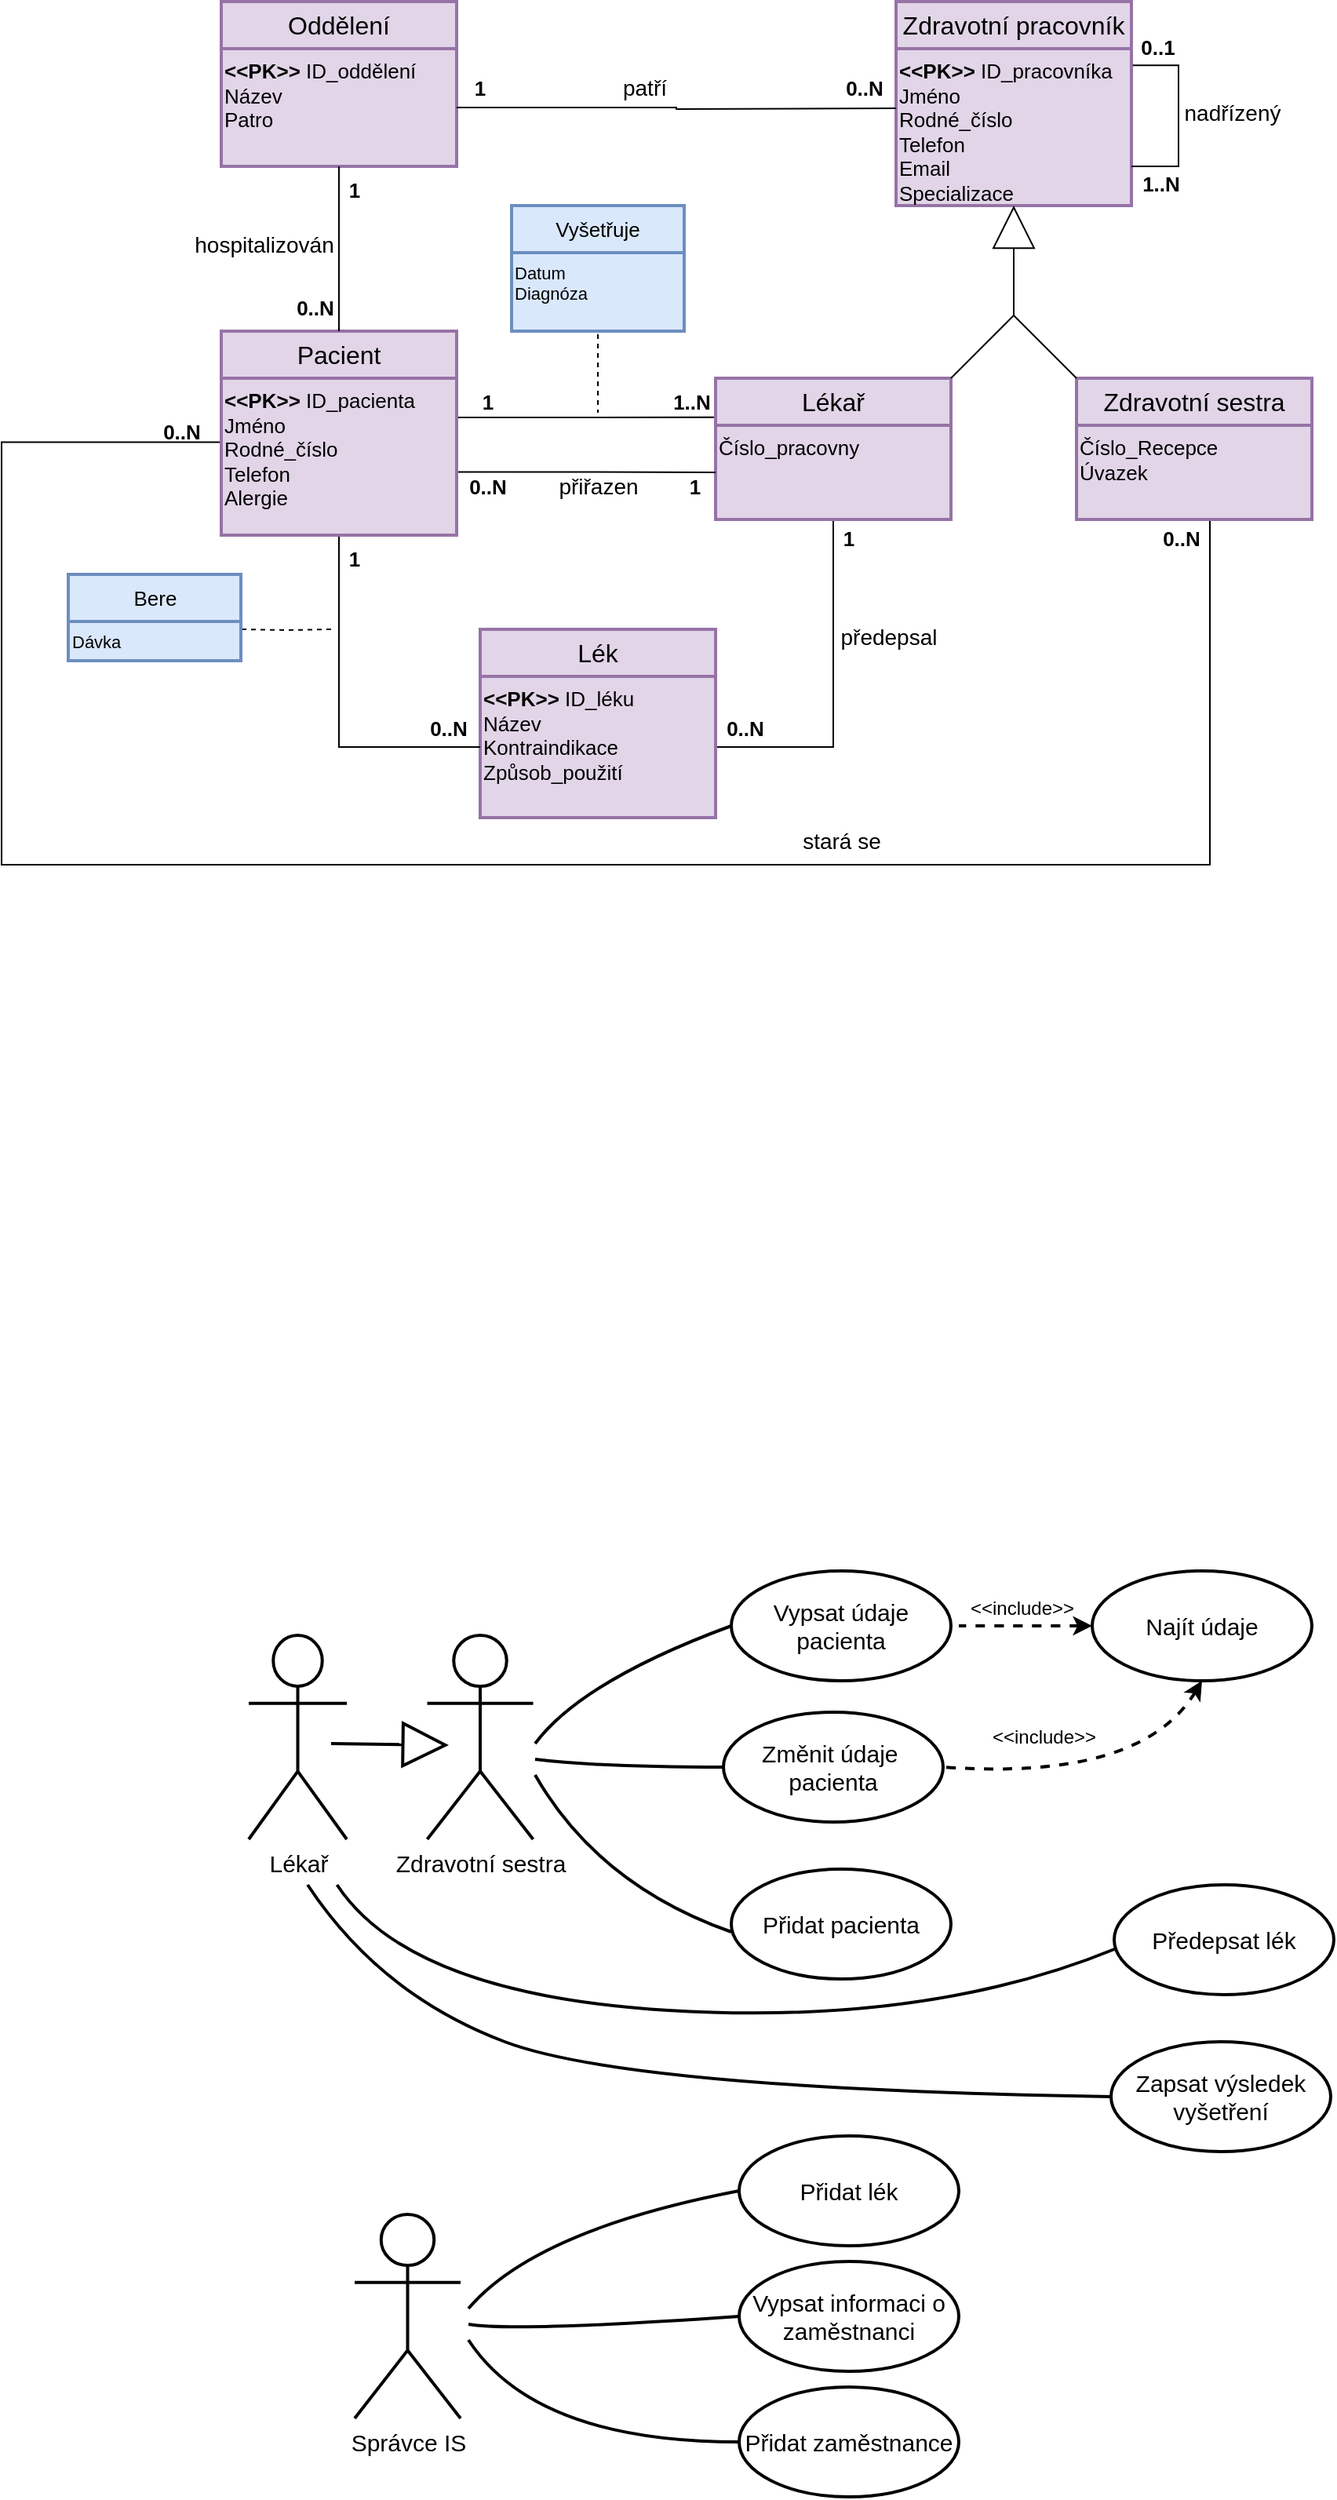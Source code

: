 <mxfile version="20.8.20" type="google"><diagram id="OpUs-0Fne8MDrM56O-mY" name="Страница 1"><mxGraphModel grid="1" page="1" gridSize="10" guides="1" tooltips="1" connect="1" arrows="1" fold="1" pageScale="1" pageWidth="120000000" pageHeight="160000000" math="0" shadow="0"><root><mxCell id="0"/><mxCell id="1" parent="0"/><mxCell id="_t09TbCNM2PwyLE084o1-31" style="edgeStyle=orthogonalEdgeStyle;rounded=0;orthogonalLoop=1;jettySize=auto;html=1;exitX=0.5;exitY=1;exitDx=0;exitDy=0;entryX=1;entryY=0.5;entryDx=0;entryDy=0;strokeColor=default;fontSize=13;endArrow=none;endFill=0;endSize=25;" edge="1" parent="1" source="9HoNzL88us0077guca9b-1" target="_t09TbCNM2PwyLE084o1-5"><mxGeometry relative="1" as="geometry"/></mxCell><mxCell id="9HoNzL88us0077guca9b-1" value="Číslo_pracovny" style="rounded=0;whiteSpace=wrap;html=1;fillColor=#e1d5e7;strokeColor=#9673a6;strokeWidth=2;align=left;movable=1;resizable=1;rotatable=1;deletable=1;editable=1;connectable=1;verticalAlign=top;fontSize=13;" vertex="1" parent="1"><mxGeometry x="2785" y="3190" width="150" height="60" as="geometry"/></mxCell><mxCell id="9HoNzL88us0077guca9b-3" value="&lt;font size=&quot;3&quot;&gt;Lékař&lt;/font&gt;" style="rounded=0;whiteSpace=wrap;html=1;fillColor=#e1d5e7;strokeColor=#9673a6;strokeWidth=2;movable=1;resizable=1;rotatable=1;deletable=1;editable=1;connectable=1;" vertex="1" parent="1"><mxGeometry x="2785" y="3160" width="150" height="30" as="geometry"/></mxCell><mxCell id="_t09TbCNM2PwyLE084o1-34" style="edgeStyle=orthogonalEdgeStyle;rounded=0;orthogonalLoop=1;jettySize=auto;html=1;exitX=0.25;exitY=1;exitDx=0;exitDy=0;entryX=-0.006;entryY=0.407;entryDx=0;entryDy=0;entryPerimeter=0;strokeColor=default;fontSize=13;endArrow=none;endFill=0;endSize=25;" edge="1" parent="1" source="_t09TbCNM2PwyLE084o1-1" target="_t09TbCNM2PwyLE084o1-7"><mxGeometry relative="1" as="geometry"><Array as="points"><mxPoint x="3100" y="3250"/><mxPoint x="3100" y="3470"/><mxPoint x="2330" y="3470"/><mxPoint x="2330" y="3201"/></Array></mxGeometry></mxCell><mxCell id="_t09TbCNM2PwyLE084o1-1" value="Číslo_Recepce&lt;br style=&quot;font-size: 13px;&quot;&gt;Úvazek" style="rounded=0;whiteSpace=wrap;html=1;fillColor=#e1d5e7;strokeColor=#9673a6;strokeWidth=2;align=left;movable=1;resizable=1;rotatable=1;deletable=1;editable=1;connectable=1;verticalAlign=top;fontSize=13;" vertex="1" parent="1"><mxGeometry x="3015" y="3190" width="150" height="60" as="geometry"/></mxCell><mxCell id="_t09TbCNM2PwyLE084o1-2" value="&lt;font size=&quot;3&quot;&gt;Zdravotní sestra&lt;/font&gt;" style="rounded=0;whiteSpace=wrap;html=1;fillColor=#e1d5e7;strokeColor=#9673a6;strokeWidth=2;movable=1;resizable=1;rotatable=1;deletable=1;editable=1;connectable=1;" vertex="1" parent="1"><mxGeometry x="3015" y="3160" width="150" height="30" as="geometry"/></mxCell><mxCell id="_t09TbCNM2PwyLE084o1-3" value="&lt;b style=&quot;font-size: 13px;&quot;&gt;&amp;lt;&amp;lt;PK&amp;gt;&amp;gt; &lt;/b&gt;ID_pracovníka&lt;br style=&quot;font-size: 13px;&quot;&gt;Jméno&lt;br style=&quot;font-size: 13px;&quot;&gt;Rodné_číslo&lt;br style=&quot;font-size: 13px;&quot;&gt;Telefon&lt;br style=&quot;font-size: 13px;&quot;&gt;Email&lt;br style=&quot;font-size: 13px;&quot;&gt;Specializace" style="rounded=0;whiteSpace=wrap;html=1;fillColor=#e1d5e7;strokeColor=#9673a6;strokeWidth=2;align=left;movable=1;resizable=1;rotatable=1;deletable=1;editable=1;connectable=1;verticalAlign=top;fontSize=13;" vertex="1" parent="1"><mxGeometry x="2900" y="2950" width="150" height="100" as="geometry"/></mxCell><mxCell id="_t09TbCNM2PwyLE084o1-4" value="&lt;font size=&quot;3&quot;&gt;Zdravotní pracovník&lt;/font&gt;" style="rounded=0;whiteSpace=wrap;html=1;fillColor=#e1d5e7;strokeColor=#9673a6;strokeWidth=2;movable=1;resizable=1;rotatable=1;deletable=1;editable=1;connectable=1;" vertex="1" parent="1"><mxGeometry x="2900" y="2920" width="150" height="30" as="geometry"/></mxCell><mxCell id="_t09TbCNM2PwyLE084o1-5" value="&lt;b style=&quot;font-size: 13px;&quot;&gt;&amp;lt;&amp;lt;PK&amp;gt;&amp;gt; &lt;/b&gt;ID_léku&lt;br style=&quot;font-size: 13px;&quot;&gt;Název&lt;br style=&quot;font-size: 13px;&quot;&gt;Kontraindikace&lt;br&gt;Způsob_použití&lt;br style=&quot;font-size: 13px;&quot;&gt;" style="rounded=0;whiteSpace=wrap;html=1;fillColor=#e1d5e7;strokeColor=#9673a6;strokeWidth=2;align=left;movable=1;resizable=1;rotatable=1;deletable=1;editable=1;connectable=1;verticalAlign=top;fontSize=13;" vertex="1" parent="1"><mxGeometry x="2635" y="3350" width="150" height="90" as="geometry"/></mxCell><mxCell id="_t09TbCNM2PwyLE084o1-6" value="&lt;font size=&quot;3&quot;&gt;Lék&lt;/font&gt;" style="rounded=0;whiteSpace=wrap;html=1;fillColor=#e1d5e7;strokeColor=#9673a6;strokeWidth=2;movable=1;resizable=1;rotatable=1;deletable=1;editable=1;connectable=1;" vertex="1" parent="1"><mxGeometry x="2635" y="3320" width="150" height="30" as="geometry"/></mxCell><mxCell id="_t09TbCNM2PwyLE084o1-30" style="edgeStyle=orthogonalEdgeStyle;rounded=0;orthogonalLoop=1;jettySize=auto;html=1;exitX=0.5;exitY=1;exitDx=0;exitDy=0;entryX=0;entryY=0.5;entryDx=0;entryDy=0;strokeColor=default;fontSize=13;endArrow=none;endFill=0;endSize=25;" edge="1" parent="1" source="_t09TbCNM2PwyLE084o1-7" target="_t09TbCNM2PwyLE084o1-5"><mxGeometry relative="1" as="geometry"><Array as="points"><mxPoint x="2545" y="3395"/></Array></mxGeometry></mxCell><mxCell id="_t09TbCNM2PwyLE084o1-32" style="edgeStyle=orthogonalEdgeStyle;rounded=0;orthogonalLoop=1;jettySize=auto;html=1;exitX=1;exitY=0.25;exitDx=0;exitDy=0;entryX=-0.007;entryY=0.831;entryDx=0;entryDy=0;strokeColor=default;fontSize=13;endArrow=none;endFill=0;endSize=25;entryPerimeter=0;" edge="1" parent="1" source="_t09TbCNM2PwyLE084o1-7" target="9HoNzL88us0077guca9b-3"><mxGeometry relative="1" as="geometry"><Array as="points"/></mxGeometry></mxCell><mxCell id="_t09TbCNM2PwyLE084o1-40" style="edgeStyle=orthogonalEdgeStyle;rounded=0;orthogonalLoop=1;jettySize=auto;html=1;exitX=0.997;exitY=0.597;exitDx=0;exitDy=0;entryX=0;entryY=0.5;entryDx=0;entryDy=0;strokeColor=default;fontSize=13;endArrow=none;endFill=0;endSize=25;exitPerimeter=0;" edge="1" parent="1" source="_t09TbCNM2PwyLE084o1-7" target="9HoNzL88us0077guca9b-1"><mxGeometry relative="1" as="geometry"><Array as="points"><mxPoint x="2703" y="3220"/></Array></mxGeometry></mxCell><mxCell id="_t09TbCNM2PwyLE084o1-7" value="&lt;b style=&quot;font-size: 13px;&quot;&gt;&amp;lt;&amp;lt;PK&amp;gt;&amp;gt; &lt;/b&gt;ID_pacienta&lt;br style=&quot;font-size: 13px;&quot;&gt;Jméno&lt;br style=&quot;font-size: 13px;&quot;&gt;Rodné_číslo&lt;br style=&quot;font-size: 13px;&quot;&gt;Telefon&lt;br style=&quot;font-size: 13px;&quot;&gt;Alergie" style="rounded=0;whiteSpace=wrap;html=1;fillColor=#e1d5e7;strokeColor=#9673a6;strokeWidth=2;align=left;movable=1;resizable=1;rotatable=1;deletable=1;editable=1;connectable=1;verticalAlign=top;fontSize=13;" vertex="1" parent="1"><mxGeometry x="2470" y="3160" width="150" height="100" as="geometry"/></mxCell><mxCell id="_t09TbCNM2PwyLE084o1-8" value="&lt;font size=&quot;3&quot;&gt;Pacient&lt;/font&gt;" style="rounded=0;whiteSpace=wrap;html=1;fillColor=#e1d5e7;strokeColor=#9673a6;strokeWidth=2;movable=1;resizable=1;rotatable=1;deletable=1;editable=1;connectable=1;" vertex="1" parent="1"><mxGeometry x="2470" y="3130" width="150" height="30" as="geometry"/></mxCell><mxCell id="_t09TbCNM2PwyLE084o1-10" value="" style="endArrow=block;endSize=25;endFill=0;html=1;rounded=0;strokeColor=default;entryX=0.5;entryY=1;entryDx=0;entryDy=0;" edge="1" parent="1" target="_t09TbCNM2PwyLE084o1-3"><mxGeometry width="160" relative="1" as="geometry"><mxPoint x="2975" y="3120" as="sourcePoint"/><mxPoint x="2980" y="3060" as="targetPoint"/></mxGeometry></mxCell><mxCell id="_t09TbCNM2PwyLE084o1-14" value="" style="endArrow=none;html=1;rounded=0;strokeColor=default;endSize=25;" edge="1" parent="1"><mxGeometry width="50" height="50" relative="1" as="geometry"><mxPoint x="2935" y="3160" as="sourcePoint"/><mxPoint x="2975" y="3120" as="targetPoint"/><Array as="points"><mxPoint x="2955" y="3140"/></Array></mxGeometry></mxCell><mxCell id="_t09TbCNM2PwyLE084o1-15" value="" style="endArrow=none;html=1;rounded=0;strokeColor=default;endSize=25;" edge="1" parent="1"><mxGeometry width="50" height="50" relative="1" as="geometry"><mxPoint x="3015" y="3160" as="sourcePoint"/><mxPoint x="2975" y="3120" as="targetPoint"/><Array as="points"><mxPoint x="2995" y="3140"/></Array></mxGeometry></mxCell><mxCell id="_t09TbCNM2PwyLE084o1-16" value="&lt;b style=&quot;font-size: 13px;&quot;&gt;&amp;lt;&amp;lt;PK&amp;gt;&amp;gt; &lt;/b&gt;ID_oddělení&lt;br style=&quot;font-size: 13px;&quot;&gt;Název&lt;br style=&quot;font-size: 13px;&quot;&gt;Patro" style="rounded=0;whiteSpace=wrap;html=1;fillColor=#e1d5e7;strokeColor=#9673a6;strokeWidth=2;align=left;movable=1;resizable=1;rotatable=1;deletable=1;editable=1;connectable=1;verticalAlign=top;fontSize=13;" vertex="1" parent="1"><mxGeometry x="2470" y="2950" width="150" height="75" as="geometry"/></mxCell><mxCell id="_t09TbCNM2PwyLE084o1-17" value="&lt;font size=&quot;3&quot;&gt;Oddělení&lt;/font&gt;" style="rounded=0;whiteSpace=wrap;html=1;fillColor=#e1d5e7;strokeColor=#9673a6;strokeWidth=2;movable=1;resizable=1;rotatable=1;deletable=1;editable=1;connectable=1;" vertex="1" parent="1"><mxGeometry x="2470" y="2920" width="150" height="30" as="geometry"/></mxCell><mxCell id="_t09TbCNM2PwyLE084o1-29" style="edgeStyle=orthogonalEdgeStyle;rounded=0;orthogonalLoop=1;jettySize=auto;html=1;exitX=1;exitY=0.5;exitDx=0;exitDy=0;strokeColor=default;fontSize=13;endArrow=none;endFill=0;endSize=25;" edge="1" parent="1" source="_t09TbCNM2PwyLE084o1-16"><mxGeometry relative="1" as="geometry"><mxPoint x="2900" y="2988" as="targetPoint"/></mxGeometry></mxCell><mxCell id="MV0ufPwMMF4zxcNxpo7Z-10" value="&lt;font style=&quot;font-size: 13px;&quot;&gt;&lt;b&gt;0..N&lt;/b&gt;&lt;/font&gt;" style="text;html=1;strokeColor=none;fillColor=none;align=center;verticalAlign=middle;whiteSpace=wrap;rounded=0;" vertex="1" parent="1"><mxGeometry x="2850" y="2960" width="60" height="30" as="geometry"/></mxCell><mxCell id="_t09TbCNM2PwyLE084o1-33" style="edgeStyle=orthogonalEdgeStyle;rounded=0;orthogonalLoop=1;jettySize=auto;html=1;exitX=0.5;exitY=1;exitDx=0;exitDy=0;entryX=0.5;entryY=0;entryDx=0;entryDy=0;strokeColor=default;fontSize=13;endArrow=none;endFill=0;endSize=25;" edge="1" parent="1" source="_t09TbCNM2PwyLE084o1-16" target="_t09TbCNM2PwyLE084o1-8"><mxGeometry relative="1" as="geometry"/></mxCell><mxCell id="MV0ufPwMMF4zxcNxpo7Z-11" value="&lt;font style=&quot;font-size: 13px;&quot;&gt;&lt;b&gt;1&lt;/b&gt;&lt;/font&gt;" style="text;html=1;strokeColor=none;fillColor=none;align=center;verticalAlign=middle;whiteSpace=wrap;rounded=0;" vertex="1" parent="1"><mxGeometry x="2620" y="2960" width="30" height="30" as="geometry"/></mxCell><mxCell id="MV0ufPwMMF4zxcNxpo7Z-12" value="&lt;font style=&quot;font-size: 14px;&quot;&gt;patří&lt;/font&gt;" style="text;html=1;strokeColor=none;fillColor=none;align=center;verticalAlign=middle;whiteSpace=wrap;rounded=0;fontSize=14;" vertex="1" parent="1"><mxGeometry x="2710" y="2960" width="60" height="30" as="geometry"/></mxCell><mxCell id="_t09TbCNM2PwyLE084o1-39" style="edgeStyle=orthogonalEdgeStyle;rounded=0;orthogonalLoop=1;jettySize=auto;html=1;exitX=0.5;exitY=1;exitDx=0;exitDy=0;strokeColor=default;fontSize=13;endArrow=none;endFill=0;endSize=25;dashed=1;" edge="1" parent="1"><mxGeometry relative="1" as="geometry"><mxPoint x="2710" y="3182" as="targetPoint"/><mxPoint x="2710" y="3132" as="sourcePoint"/></mxGeometry></mxCell><mxCell id="_t09TbCNM2PwyLE084o1-35" value="Datum&lt;br style=&quot;font-size: 11px;&quot;&gt;Diagnóza" style="rounded=0;whiteSpace=wrap;html=1;fillColor=#dae8fc;strokeColor=#6c8ebf;strokeWidth=2;align=left;movable=1;resizable=1;rotatable=1;deletable=1;editable=1;connectable=1;verticalAlign=top;fontSize=11;" vertex="1" parent="1"><mxGeometry x="2655" y="3080" width="110" height="50" as="geometry"/></mxCell><mxCell id="_t09TbCNM2PwyLE084o1-36" value="&lt;font style=&quot;font-size: 13px;&quot;&gt;Vyšetřuje&lt;/font&gt;" style="rounded=0;whiteSpace=wrap;html=1;fillColor=#dae8fc;strokeColor=#6c8ebf;strokeWidth=2;movable=1;resizable=1;rotatable=1;deletable=1;editable=1;connectable=1;fontSize=13;" vertex="1" parent="1"><mxGeometry x="2655" y="3050" width="110" height="30" as="geometry"/></mxCell><mxCell id="MV0ufPwMMF4zxcNxpo7Z-14" value="&lt;font style=&quot;font-size: 13px;&quot;&gt;&lt;b&gt;1&lt;/b&gt;&lt;/font&gt;" style="text;html=1;strokeColor=none;fillColor=none;align=center;verticalAlign=middle;whiteSpace=wrap;rounded=0;" vertex="1" parent="1"><mxGeometry x="2540" y="3025" width="30" height="30" as="geometry"/></mxCell><mxCell id="MV0ufPwMMF4zxcNxpo7Z-13" value="&lt;font style=&quot;font-size: 14px;&quot;&gt;hospitalizován&lt;/font&gt;" style="text;html=1;strokeColor=none;fillColor=none;align=center;verticalAlign=middle;whiteSpace=wrap;rounded=0;fontSize=14;rotation=0;" vertex="1" parent="1"><mxGeometry x="2440" y="3060" width="115" height="30" as="geometry"/></mxCell><mxCell id="MV0ufPwMMF4zxcNxpo7Z-15" value="&lt;font style=&quot;font-size: 13px;&quot;&gt;&lt;b&gt;0..N&lt;/b&gt;&lt;/font&gt;" style="text;html=1;strokeColor=none;fillColor=none;align=center;verticalAlign=middle;whiteSpace=wrap;rounded=0;" vertex="1" parent="1"><mxGeometry x="2500" y="3100" width="60" height="30" as="geometry"/></mxCell><mxCell id="MV0ufPwMMF4zxcNxpo7Z-16" value="&lt;b style=&quot;border-color: var(--border-color); font-size: 13px;&quot;&gt;1..N&lt;/b&gt;" style="text;html=1;strokeColor=none;fillColor=none;align=center;verticalAlign=middle;whiteSpace=wrap;rounded=0;" vertex="1" parent="1"><mxGeometry x="2755" y="3167.5" width="30" height="15" as="geometry"/></mxCell><mxCell id="MV0ufPwMMF4zxcNxpo7Z-17" value="&lt;span style=&quot;font-size: 13px;&quot;&gt;&lt;b&gt;1&lt;/b&gt;&lt;/span&gt;" style="text;html=1;strokeColor=none;fillColor=none;align=center;verticalAlign=middle;whiteSpace=wrap;rounded=0;" vertex="1" parent="1"><mxGeometry x="2610" y="3160" width="60" height="30" as="geometry"/></mxCell><mxCell id="_t09TbCNM2PwyLE084o1-41" value="přiřazen" style="text;html=1;align=center;verticalAlign=middle;resizable=0;points=[];autosize=1;strokeColor=none;fillColor=none;fontSize=14;" vertex="1" parent="1"><mxGeometry x="2675" y="3214" width="70" height="30" as="geometry"/></mxCell><mxCell id="_t09TbCNM2PwyLE084o1-42" value="&lt;font style=&quot;font-size: 13px;&quot;&gt;&lt;b&gt;0..N&lt;/b&gt;&lt;/font&gt;" style="text;html=1;strokeColor=none;fillColor=none;align=center;verticalAlign=middle;whiteSpace=wrap;rounded=0;" vertex="1" parent="1"><mxGeometry x="2610" y="3214" width="60" height="30" as="geometry"/></mxCell><mxCell id="_t09TbCNM2PwyLE084o1-43" value="&lt;span style=&quot;font-size: 13px;&quot;&gt;&lt;b&gt;1&lt;/b&gt;&lt;/span&gt;" style="text;html=1;strokeColor=none;fillColor=none;align=center;verticalAlign=middle;whiteSpace=wrap;rounded=0;" vertex="1" parent="1"><mxGeometry x="2757" y="3221.5" width="30" height="15" as="geometry"/></mxCell><mxCell id="_t09TbCNM2PwyLE084o1-44" value="předepsal" style="text;html=1;align=center;verticalAlign=middle;resizable=0;points=[];autosize=1;strokeColor=none;fillColor=none;fontSize=14;" vertex="1" parent="1"><mxGeometry x="2855" y="3310" width="80" height="30" as="geometry"/></mxCell><mxCell id="_t09TbCNM2PwyLE084o1-45" style="edgeStyle=orthogonalEdgeStyle;rounded=0;orthogonalLoop=1;jettySize=auto;html=1;entryX=1.006;entryY=0.106;entryDx=0;entryDy=0;entryPerimeter=0;strokeColor=default;fontSize=13;endArrow=none;endFill=0;endSize=25;" edge="1" parent="1" target="_t09TbCNM2PwyLE084o1-3"><mxGeometry relative="1" as="geometry"><mxPoint x="3050" y="3025" as="sourcePoint"/><Array as="points"><mxPoint x="3080" y="3025"/><mxPoint x="3080" y="2961"/></Array></mxGeometry></mxCell><mxCell id="_t09TbCNM2PwyLE084o1-46" value="nadřízený" style="text;html=1;align=center;verticalAlign=middle;resizable=0;points=[];autosize=1;strokeColor=none;fillColor=none;fontSize=14;" vertex="1" parent="1"><mxGeometry x="3074" y="2975.5" width="80" height="30" as="geometry"/></mxCell><mxCell id="_t09TbCNM2PwyLE084o1-48" value="&lt;font style=&quot;font-size: 13px;&quot;&gt;&lt;b&gt;0..1&lt;/b&gt;&lt;/font&gt;" style="text;html=1;strokeColor=none;fillColor=none;align=center;verticalAlign=middle;whiteSpace=wrap;rounded=0;" vertex="1" parent="1"><mxGeometry x="3037" y="2934" width="60" height="30" as="geometry"/></mxCell><mxCell id="_t09TbCNM2PwyLE084o1-49" value="&lt;font style=&quot;font-size: 13px;&quot;&gt;&lt;b&gt;1..N&lt;/b&gt;&lt;/font&gt;" style="text;html=1;strokeColor=none;fillColor=none;align=center;verticalAlign=middle;whiteSpace=wrap;rounded=0;" vertex="1" parent="1"><mxGeometry x="3039" y="3021" width="60" height="30" as="geometry"/></mxCell><mxCell id="_t09TbCNM2PwyLE084o1-50" value="&lt;b style=&quot;border-color: var(--border-color); font-size: 13px;&quot;&gt;1&lt;/b&gt;" style="text;html=1;strokeColor=none;fillColor=none;align=center;verticalAlign=middle;whiteSpace=wrap;rounded=0;" vertex="1" parent="1"><mxGeometry x="2855" y="3254" width="30" height="15" as="geometry"/></mxCell><mxCell id="_t09TbCNM2PwyLE084o1-51" value="&lt;b style=&quot;border-color: var(--border-color); font-size: 13px;&quot;&gt;0..N&lt;/b&gt;" style="text;html=1;strokeColor=none;fillColor=none;align=center;verticalAlign=middle;whiteSpace=wrap;rounded=0;" vertex="1" parent="1"><mxGeometry x="2789" y="3375" width="30" height="15" as="geometry"/></mxCell><mxCell id="_t09TbCNM2PwyLE084o1-53" value="&lt;font style=&quot;font-size: 13px;&quot;&gt;&lt;b&gt;0..N&lt;/b&gt;&lt;/font&gt;" style="text;html=1;strokeColor=none;fillColor=none;align=center;verticalAlign=middle;whiteSpace=wrap;rounded=0;" vertex="1" parent="1"><mxGeometry x="2585" y="3367.5" width="60" height="30" as="geometry"/></mxCell><mxCell id="_t09TbCNM2PwyLE084o1-54" value="&lt;font style=&quot;font-size: 13px;&quot;&gt;&lt;b&gt;1&lt;/b&gt;&lt;/font&gt;" style="text;html=1;strokeColor=none;fillColor=none;align=center;verticalAlign=middle;whiteSpace=wrap;rounded=0;" vertex="1" parent="1"><mxGeometry x="2525" y="3260" width="60" height="30" as="geometry"/></mxCell><mxCell id="_t09TbCNM2PwyLE084o1-56" value="stará se" style="text;html=1;align=center;verticalAlign=middle;resizable=0;points=[];autosize=1;strokeColor=none;fillColor=none;fontSize=14;" vertex="1" parent="1"><mxGeometry x="2830" y="3440" width="70" height="30" as="geometry"/></mxCell><mxCell id="MV0ufPwMMF4zxcNxpo7Z-19" value="&lt;b style=&quot;border-color: var(--border-color); font-size: 13px;&quot;&gt;0..N&lt;/b&gt;" style="text;html=1;strokeColor=none;fillColor=none;align=center;verticalAlign=middle;whiteSpace=wrap;rounded=0;" vertex="1" parent="1"><mxGeometry x="3067" y="3254" width="30" height="15" as="geometry"/></mxCell><mxCell id="MV0ufPwMMF4zxcNxpo7Z-20" value="&lt;b style=&quot;border-color: var(--border-color); font-size: 13px;&quot;&gt;0..N&lt;/b&gt;" style="text;html=1;strokeColor=none;fillColor=none;align=center;verticalAlign=middle;whiteSpace=wrap;rounded=0;" vertex="1" parent="1"><mxGeometry x="2430" y="3186" width="30" height="15" as="geometry"/></mxCell><mxCell id="MV0ufPwMMF4zxcNxpo7Z-21" value="&lt;font style=&quot;font-size: 15px;&quot;&gt;Lékař&lt;/font&gt;" style="shape=umlActor;verticalLabelPosition=bottom;verticalAlign=top;html=1;outlineConnect=0;fontSize=13;strokeWidth=2;" vertex="1" parent="1"><mxGeometry x="2487.5" y="3961" width="62.5" height="130" as="geometry"/></mxCell><mxCell id="MV0ufPwMMF4zxcNxpo7Z-24" style="edgeStyle=orthogonalEdgeStyle;rounded=0;orthogonalLoop=1;jettySize=auto;html=1;strokeColor=default;fontSize=13;endArrow=none;endFill=0;endSize=25;dashed=1;entryX=1;entryY=0.2;entryDx=0;entryDy=0;entryPerimeter=0;" edge="1" parent="1" target="MV0ufPwMMF4zxcNxpo7Z-25"><mxGeometry relative="1" as="geometry"><mxPoint x="2480" y="3320" as="targetPoint"/><mxPoint x="2540" y="3320" as="sourcePoint"/></mxGeometry></mxCell><mxCell id="MV0ufPwMMF4zxcNxpo7Z-25" value="Dávka" style="rounded=0;whiteSpace=wrap;html=1;fillColor=#dae8fc;strokeColor=#6c8ebf;strokeWidth=2;align=left;movable=1;resizable=1;rotatable=1;deletable=1;editable=1;connectable=1;verticalAlign=top;fontSize=11;" vertex="1" parent="1"><mxGeometry x="2372.5" y="3315" width="110" height="25" as="geometry"/></mxCell><mxCell id="MV0ufPwMMF4zxcNxpo7Z-26" value="&lt;font style=&quot;font-size: 13px;&quot;&gt;Bere&lt;/font&gt;" style="rounded=0;whiteSpace=wrap;html=1;fillColor=#dae8fc;strokeColor=#6c8ebf;strokeWidth=2;movable=1;resizable=1;rotatable=1;deletable=1;editable=1;connectable=1;fontSize=13;" vertex="1" parent="1"><mxGeometry x="2372.5" y="3285" width="110" height="30" as="geometry"/></mxCell><mxCell id="MV0ufPwMMF4zxcNxpo7Z-28" value="&lt;font style=&quot;font-size: 15px;&quot;&gt;Zdravotní sestra&lt;/font&gt;" style="shape=umlActor;verticalLabelPosition=bottom;verticalAlign=top;html=1;outlineConnect=0;fontSize=13;strokeWidth=2;" vertex="1" parent="1"><mxGeometry x="2601.25" y="3961" width="67.5" height="130" as="geometry"/></mxCell><mxCell id="8tlySnQhfrLnsO_R7Yhq-1" value="&lt;font style=&quot;font-size: 15px;&quot;&gt;Správce IS&lt;/font&gt;" style="shape=umlActor;verticalLabelPosition=bottom;verticalAlign=top;html=1;outlineConnect=0;fontSize=13;strokeWidth=2;" vertex="1" parent="1"><mxGeometry x="2555" y="4330" width="67.5" height="130" as="geometry"/></mxCell><mxCell id="MV0ufPwMMF4zxcNxpo7Z-35" value="" style="endArrow=block;endSize=25;endFill=0;html=1;rounded=0;strokeColor=default;entryX=0.5;entryY=1;entryDx=0;entryDy=0;strokeWidth=2;" edge="1" parent="1"><mxGeometry width="160" relative="1" as="geometry"><mxPoint x="2540" y="4030" as="sourcePoint"/><mxPoint x="2615" y="4031" as="targetPoint"/></mxGeometry></mxCell><mxCell id="MV0ufPwMMF4zxcNxpo7Z-36" value="Vypsat údaje pacienta" style="ellipse;whiteSpace=wrap;html=1;strokeWidth=2;fontSize=15;" vertex="1" parent="1"><mxGeometry x="2795" y="3920" width="140" height="70" as="geometry"/></mxCell><mxCell id="MV0ufPwMMF4zxcNxpo7Z-37" value="Změnit údaje&amp;nbsp; pacienta" style="ellipse;whiteSpace=wrap;html=1;strokeWidth=2;fontSize=15;" vertex="1" parent="1"><mxGeometry x="2790" y="4010" width="140" height="70" as="geometry"/></mxCell><mxCell id="MV0ufPwMMF4zxcNxpo7Z-38" value="Přidat lék" style="ellipse;whiteSpace=wrap;html=1;strokeWidth=2;fontSize=15;" vertex="1" parent="1"><mxGeometry x="2800" y="4280" width="140" height="70" as="geometry"/></mxCell><mxCell id="MV0ufPwMMF4zxcNxpo7Z-40" value="Najít údaje" style="ellipse;whiteSpace=wrap;html=1;strokeWidth=2;fontSize=15;" vertex="1" parent="1"><mxGeometry x="3025" y="3920" width="140" height="70" as="geometry"/></mxCell><mxCell id="8tlySnQhfrLnsO_R7Yhq-6" value="Přidat pacienta" style="ellipse;whiteSpace=wrap;html=1;strokeWidth=2;fontSize=15;" vertex="1" parent="1"><mxGeometry x="2795" y="4110" width="140" height="70" as="geometry"/></mxCell><mxCell id="8tlySnQhfrLnsO_R7Yhq-7" value="Vypsat informaci o zaměstnanci" style="ellipse;whiteSpace=wrap;html=1;strokeWidth=2;fontSize=15;" vertex="1" parent="1"><mxGeometry x="2800" y="4360" width="140" height="70" as="geometry"/></mxCell><mxCell id="8tlySnQhfrLnsO_R7Yhq-8" value="Přidat zaměstnance" style="ellipse;whiteSpace=wrap;html=1;strokeWidth=2;fontSize=15;" vertex="1" parent="1"><mxGeometry x="2800" y="4440" width="140" height="70" as="geometry"/></mxCell><mxCell id="8tlySnQhfrLnsO_R7Yhq-9" value="" style="curved=1;endArrow=none;html=1;rounded=0;strokeWidth=2;fontSize=15;entryX=0;entryY=0.5;entryDx=0;entryDy=0;endFill=0;" edge="1" parent="1" target="MV0ufPwMMF4zxcNxpo7Z-38"><mxGeometry width="50" height="50" relative="1" as="geometry"><mxPoint x="2627.5" y="4390" as="sourcePoint"/><mxPoint x="2782.5" y="4320" as="targetPoint"/><Array as="points"><mxPoint x="2670" y="4340"/></Array></mxGeometry></mxCell><mxCell id="8tlySnQhfrLnsO_R7Yhq-11" value="" style="curved=1;endArrow=none;html=1;rounded=0;strokeWidth=2;fontSize=15;entryX=0;entryY=0.5;entryDx=0;entryDy=0;endFill=0;" edge="1" parent="1" target="8tlySnQhfrLnsO_R7Yhq-7"><mxGeometry width="50" height="50" relative="1" as="geometry"><mxPoint x="2627.5" y="4400" as="sourcePoint"/><mxPoint x="2782.5" y="4390" as="targetPoint"/><Array as="points"><mxPoint x="2656.25" y="4405"/></Array></mxGeometry></mxCell><mxCell id="8tlySnQhfrLnsO_R7Yhq-12" value="" style="curved=1;endArrow=none;html=1;rounded=0;strokeWidth=2;fontSize=15;entryX=0;entryY=0.5;entryDx=0;entryDy=0;endFill=0;" edge="1" parent="1" target="8tlySnQhfrLnsO_R7Yhq-8"><mxGeometry width="50" height="50" relative="1" as="geometry"><mxPoint x="2627.5" y="4410" as="sourcePoint"/><mxPoint x="2782.5" y="4470" as="targetPoint"/><Array as="points"><mxPoint x="2670" y="4475"/></Array></mxGeometry></mxCell><mxCell id="8tlySnQhfrLnsO_R7Yhq-13" value="" style="curved=1;endArrow=none;html=1;rounded=0;strokeWidth=2;fontSize=15;entryX=0;entryY=0.5;entryDx=0;entryDy=0;endFill=0;" edge="1" parent="1" target="MV0ufPwMMF4zxcNxpo7Z-36"><mxGeometry width="50" height="50" relative="1" as="geometry"><mxPoint x="2670" y="4030" as="sourcePoint"/><mxPoint x="2795" y="3950" as="targetPoint"/><Array as="points"><mxPoint x="2700" y="3990"/></Array></mxGeometry></mxCell><mxCell id="MV0ufPwMMF4zxcNxpo7Z-44" value="Předepsat lék" style="ellipse;whiteSpace=wrap;html=1;strokeWidth=2;fontSize=15;" vertex="1" parent="1"><mxGeometry x="3039" y="4120" width="140" height="70" as="geometry"/></mxCell><mxCell id="8tlySnQhfrLnsO_R7Yhq-14" value="" style="curved=1;endArrow=none;html=1;rounded=0;strokeWidth=2;fontSize=15;entryX=0;entryY=0.5;entryDx=0;entryDy=0;endFill=0;" edge="1" parent="1" target="MV0ufPwMMF4zxcNxpo7Z-37"><mxGeometry width="50" height="50" relative="1" as="geometry"><mxPoint x="2670" y="4040" as="sourcePoint"/><mxPoint x="2790" y="4039" as="targetPoint"/><Array as="points"><mxPoint x="2710" y="4045"/></Array></mxGeometry></mxCell><mxCell id="MV0ufPwMMF4zxcNxpo7Z-45" value="Zapsat výsledek&lt;br&gt;vyšetření" style="ellipse;whiteSpace=wrap;html=1;strokeWidth=2;fontSize=15;" vertex="1" parent="1"><mxGeometry x="3037" y="4220" width="140" height="70" as="geometry"/></mxCell><mxCell id="8tlySnQhfrLnsO_R7Yhq-16" value="" style="curved=1;endArrow=none;html=1;rounded=0;strokeWidth=2;fontSize=15;entryX=0;entryY=0.5;entryDx=0;entryDy=0;endFill=0;" edge="1" parent="1"><mxGeometry width="50" height="50" relative="1" as="geometry"><mxPoint x="2670" y="4050" as="sourcePoint"/><mxPoint x="2795" y="4150" as="targetPoint"/><Array as="points"><mxPoint x="2710" y="4120"/></Array></mxGeometry></mxCell><mxCell id="8tlySnQhfrLnsO_R7Yhq-17" value="" style="curved=1;endArrow=none;html=1;rounded=0;strokeWidth=2;fontSize=15;exitX=0.5;exitY=1;exitDx=0;exitDy=0;entryX=1;entryY=0.5;entryDx=0;entryDy=0;endFill=0;dashed=1;startArrow=classic;startFill=1;" edge="1" parent="1" source="MV0ufPwMMF4zxcNxpo7Z-40" target="MV0ufPwMMF4zxcNxpo7Z-37"><mxGeometry width="50" height="50" relative="1" as="geometry"><mxPoint x="3090" y="4110" as="sourcePoint"/><mxPoint x="2930" y="4039" as="targetPoint"/><Array as="points"><mxPoint x="3056.25" y="4054"/></Array></mxGeometry></mxCell><mxCell id="8tlySnQhfrLnsO_R7Yhq-18" value="&amp;lt;&amp;lt;include&amp;gt;&amp;gt;" style="text;html=1;align=center;verticalAlign=middle;resizable=0;points=[];autosize=1;strokeColor=none;fillColor=none;" vertex="1" parent="1"><mxGeometry x="2949" y="4011" width="90" height="30" as="geometry"/></mxCell><mxCell id="8tlySnQhfrLnsO_R7Yhq-19" value="" style="curved=1;endArrow=none;html=1;rounded=0;strokeWidth=2;fontSize=15;endFill=0;dashed=1;startArrow=classic;startFill=1;exitX=0;exitY=0.5;exitDx=0;exitDy=0;" edge="1" parent="1" source="MV0ufPwMMF4zxcNxpo7Z-40"><mxGeometry width="50" height="50" relative="1" as="geometry"><mxPoint x="3020" y="4000" as="sourcePoint"/><mxPoint x="2940" y="3955" as="targetPoint"/><Array as="points"><mxPoint x="2960" y="3955"/></Array></mxGeometry></mxCell><mxCell id="8tlySnQhfrLnsO_R7Yhq-20" value="&amp;lt;&amp;lt;include&amp;gt;&amp;gt;" style="text;html=1;align=center;verticalAlign=middle;resizable=0;points=[];autosize=1;strokeColor=none;fillColor=none;" vertex="1" parent="1"><mxGeometry x="2935" y="3929" width="90" height="30" as="geometry"/></mxCell><mxCell id="8tlySnQhfrLnsO_R7Yhq-21" value="" style="curved=1;endArrow=none;html=1;rounded=0;strokeWidth=2;fontSize=15;entryX=0.006;entryY=0.582;entryDx=0;entryDy=0;endFill=0;entryPerimeter=0;" edge="1" parent="1" target="MV0ufPwMMF4zxcNxpo7Z-44"><mxGeometry width="50" height="50" relative="1" as="geometry"><mxPoint x="2543.75" y="4120" as="sourcePoint"/><mxPoint x="2668.75" y="4220" as="targetPoint"/><Array as="points"><mxPoint x="2590" y="4190"/><mxPoint x="2920" y="4210"/></Array></mxGeometry></mxCell><mxCell id="8tlySnQhfrLnsO_R7Yhq-22" value="" style="curved=1;endArrow=none;html=1;rounded=0;strokeWidth=2;fontSize=15;entryX=0;entryY=0.5;entryDx=0;entryDy=0;endFill=0;" edge="1" parent="1" target="MV0ufPwMMF4zxcNxpo7Z-45"><mxGeometry width="50" height="50" relative="1" as="geometry"><mxPoint x="2525" y="4120" as="sourcePoint"/><mxPoint x="3021.25" y="4161" as="targetPoint"/><Array as="points"><mxPoint x="2571.25" y="4190"/><mxPoint x="2730" y="4250"/></Array></mxGeometry></mxCell></root></mxGraphModel></diagram></mxfile>